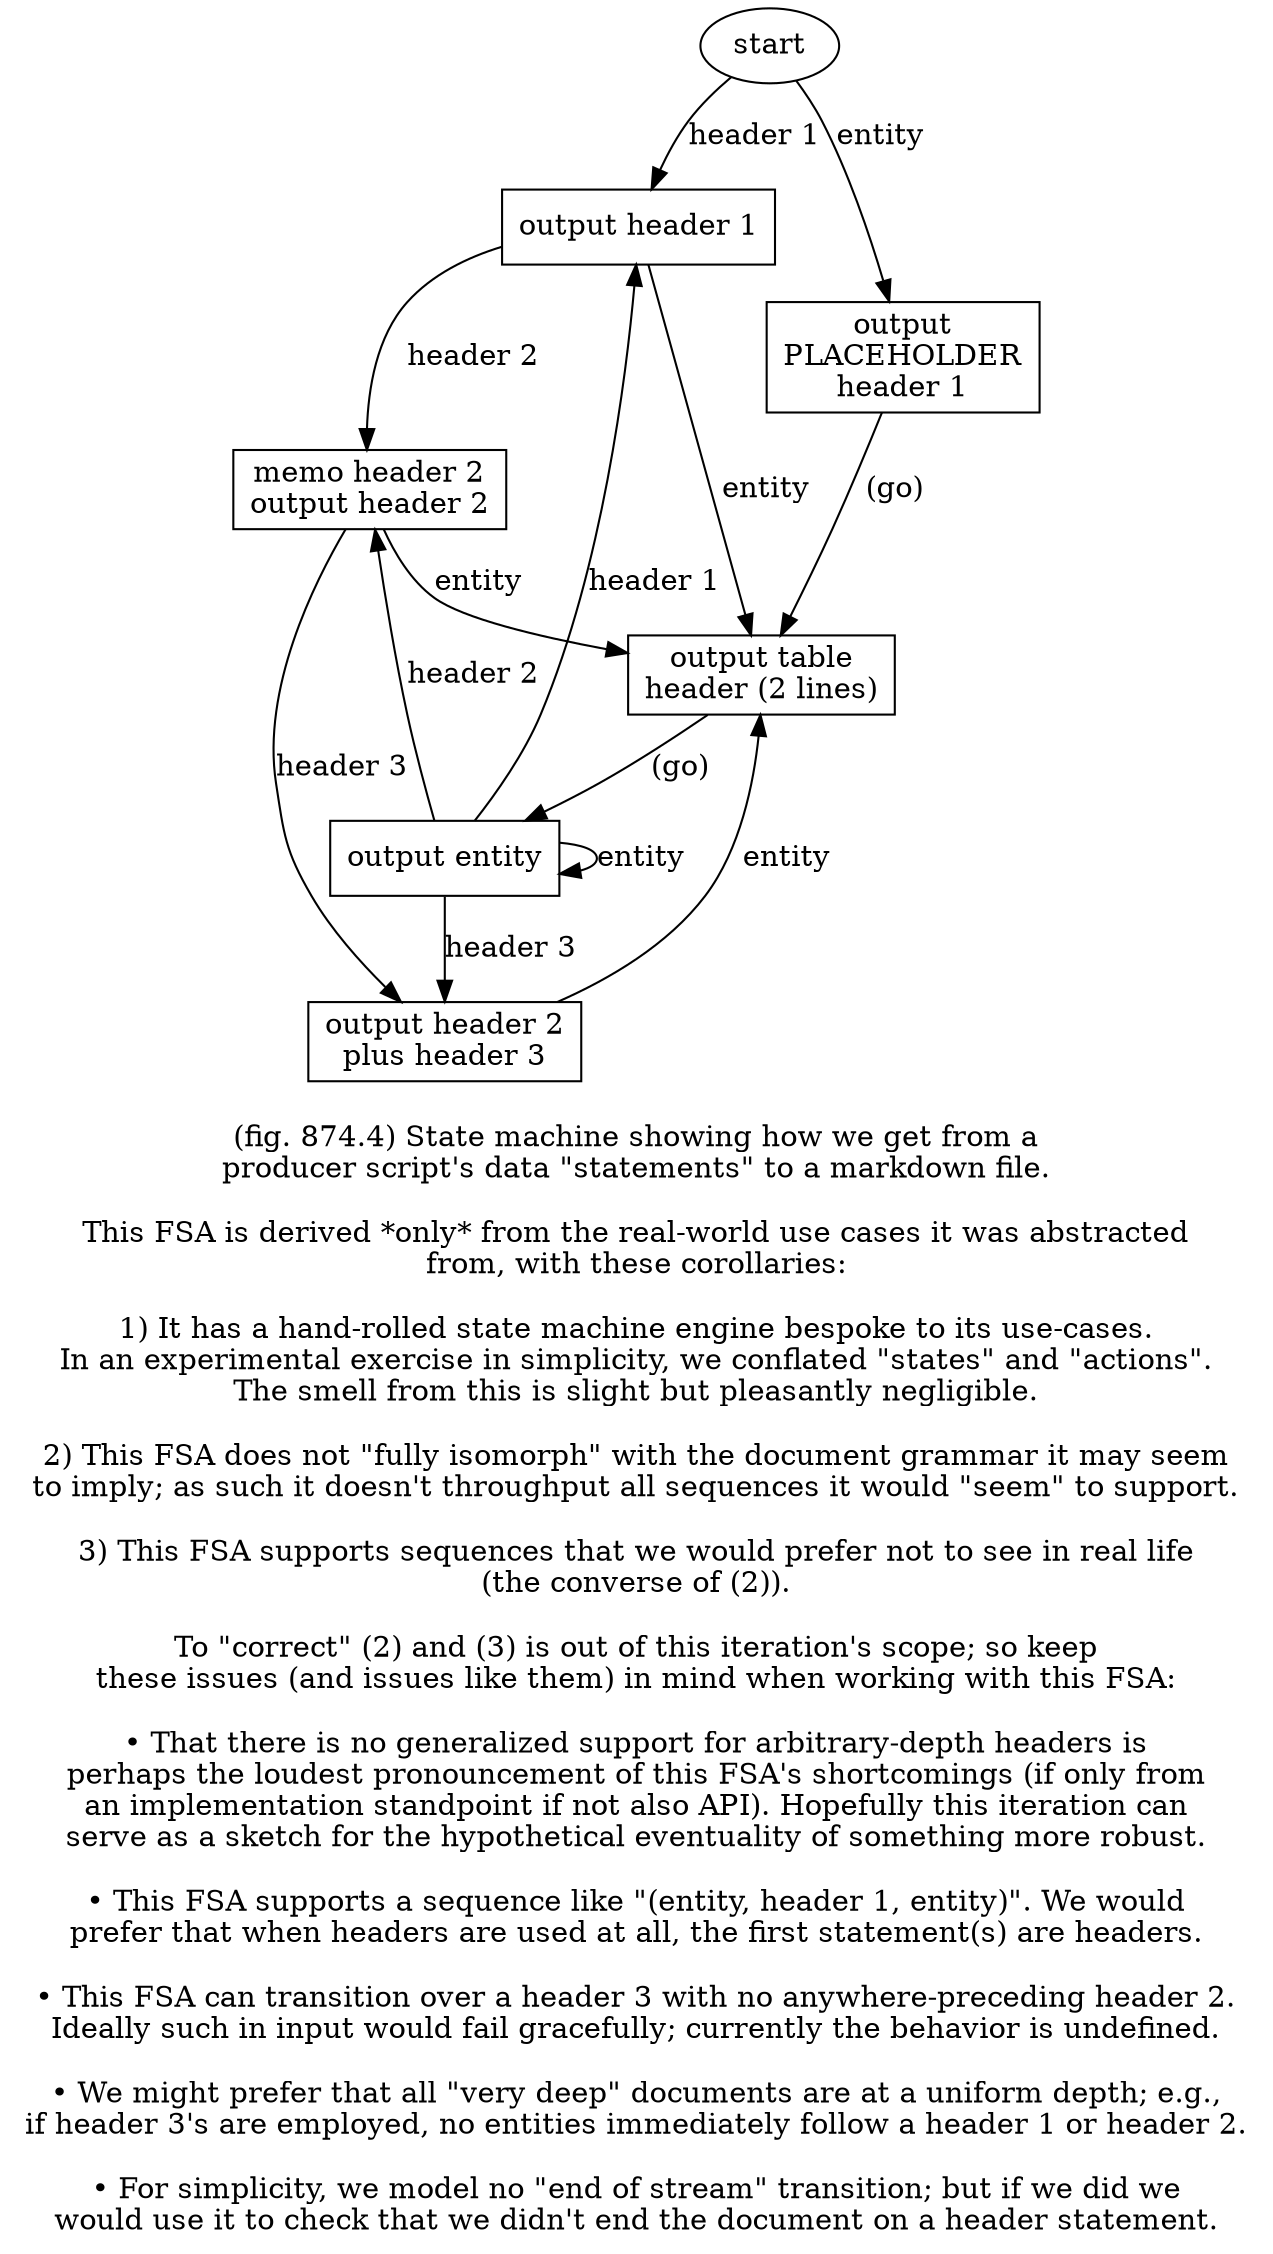 digraph g {

05000[label="start"]
05000->15000[label="header 1"]
15000[shape=rect label="output header 1"]
15000->15500[label="header 2"]
15000->25000[label="entity"]
05000->05500[label="entity"]
05500[shape=rect label="output\nPLACEHOLDER\nheader 1"]
05500->25000[label="(go)"]
15500[shape=rect label="memo header 2\noutput header 2"]
15500->25000[label="entity"]
15500->15550[label="header 3"]
15550[shape=rect label="output header 2\nplus header 3"]
15550->25000[label="entity"]
25000[shape=rect label="output table\nheader (2 lines)"]
25000->25500[label="(go)"]
25500[shape=rect label="output entity"]
25500->15000[label="header 1"]
25500->25500[label="entity"]
25500->15500[label="header 2"]
25500->15550[label="header 3"]


label="
(fig. 874.4) State machine showing how we get from a
producer script's data \"statements\" to a markdown file.

This FSA is derived *only* from the real-world use cases it was abstracted
from, with these corollaries:

1) It has a hand-rolled state machine engine bespoke to its use-cases.
In an experimental exercise in simplicity, we conflated \"states\" and \"actions\".
The smell from this is slight but pleasantly negligible.

2) This FSA does not \"fully isomorph\" with the document grammar it may seem
to imply; as such it doesn't throughput all sequences it would \"seem\" to support.

3) This FSA supports sequences that we would prefer not to see in real life
(the converse of (2)).

To \"correct\" (2) and (3) is out of this iteration's scope; so keep
these issues (and issues like them) in mind when working with this FSA:

• That there is no generalized support for arbitrary-depth headers is
perhaps the loudest pronouncement of this FSA's shortcomings (if only from
an implementation standpoint if not also API). Hopefully this iteration can
serve as a sketch for the hypothetical eventuality of something more robust.

• This FSA supports a sequence like \"(entity, header 1, entity)\". We would
prefer that when headers are used at all, the first statement(s) are headers.

• This FSA can transition over a header 3 with no anywhere-preceding header 2.
Ideally such in input would fail gracefully; currently the behavior is undefined.

• We might prefer that all \"very deep\" documents are at a uniform depth; e.g.,
if header 3's are employed, no entities immediately follow a header 1 or header 2.

• For simplicity, we model no \"end of stream\" transition; but if we did we
would use it to check that we didn't end the document on a header statement.
"
}

/*
  - #born.
*/
